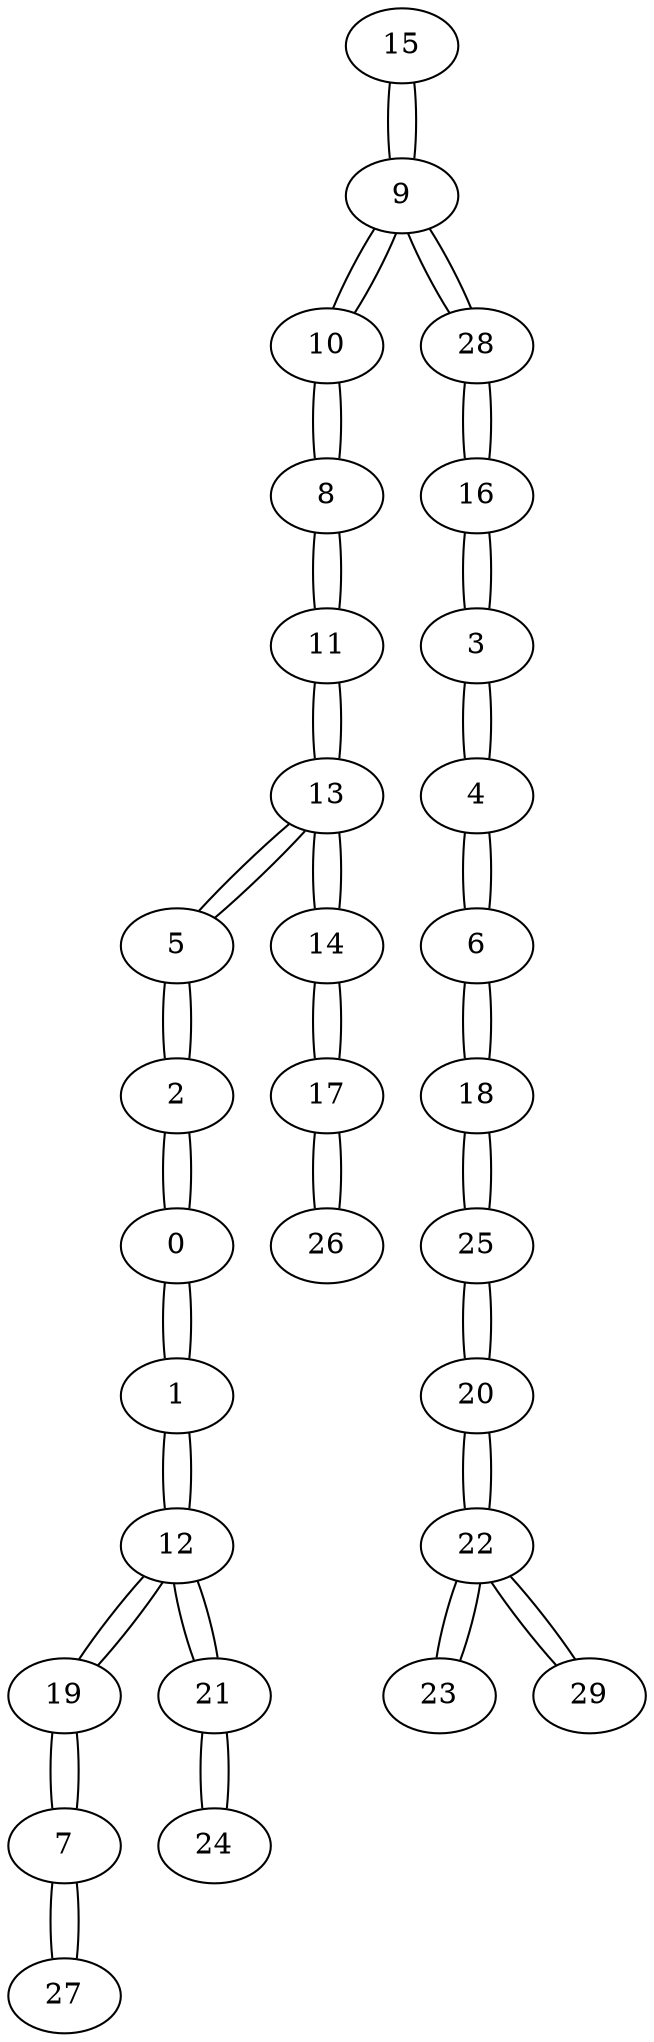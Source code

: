 graph {
15 -- 9
9 -- 10
9 -- 28
9 -- 15
10 -- 8
10 -- 9
8 -- 11
8 -- 10
11 -- 13
11 -- 8
13 -- 5
13 -- 14
13 -- 11
5 -- 2
5 -- 13
2 -- 0
2 -- 5
0 -- 1
0 -- 2
1 -- 12
1 -- 0
12 -- 19
12 -- 21
12 -- 1
19 -- 7
19 -- 12
7 -- 27
7 -- 19
27 -- 7
21 -- 24
21 -- 12
24 -- 21
14 -- 17
14 -- 13
17 -- 26
17 -- 14
26 -- 17
28 -- 16
28 -- 9
16 -- 3
16 -- 28
3 -- 4
3 -- 16
4 -- 6
4 -- 3
6 -- 18
6 -- 4
18 -- 25
18 -- 6
25 -- 20
25 -- 18
20 -- 22
20 -- 25
22 -- 23
22 -- 29
22 -- 20
23 -- 22
29 -- 22
}
